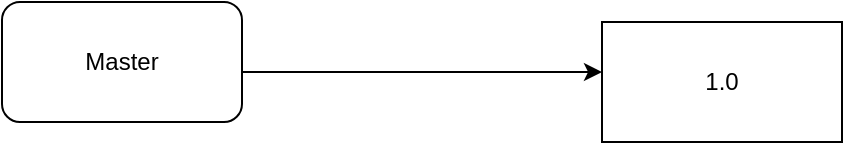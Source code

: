 <mxfile version="20.7.4" type="github">
  <diagram id="pzWiihSwBrWKD7aNBbNR" name="第 1 页">
    <mxGraphModel dx="1560" dy="2024" grid="1" gridSize="10" guides="1" tooltips="1" connect="1" arrows="1" fold="1" page="1" pageScale="1" pageWidth="827" pageHeight="1169" math="0" shadow="0">
      <root>
        <mxCell id="0" />
        <mxCell id="1" parent="0" />
        <mxCell id="zaoNlFG-oGX_fSC_EzmJ-1" value="Master" style="rounded=1;whiteSpace=wrap;html=1;" vertex="1" parent="1">
          <mxGeometry x="-680" y="-480" width="120" height="60" as="geometry" />
        </mxCell>
        <mxCell id="zaoNlFG-oGX_fSC_EzmJ-10" value="" style="endArrow=classic;html=1;rounded=0;" edge="1" parent="1">
          <mxGeometry width="50" height="50" relative="1" as="geometry">
            <mxPoint x="-560" y="-445" as="sourcePoint" />
            <mxPoint x="-380" y="-445" as="targetPoint" />
          </mxGeometry>
        </mxCell>
        <mxCell id="zaoNlFG-oGX_fSC_EzmJ-11" value="1.0" style="rounded=0;whiteSpace=wrap;html=1;" vertex="1" parent="1">
          <mxGeometry x="-380" y="-470" width="120" height="60" as="geometry" />
        </mxCell>
      </root>
    </mxGraphModel>
  </diagram>
</mxfile>

